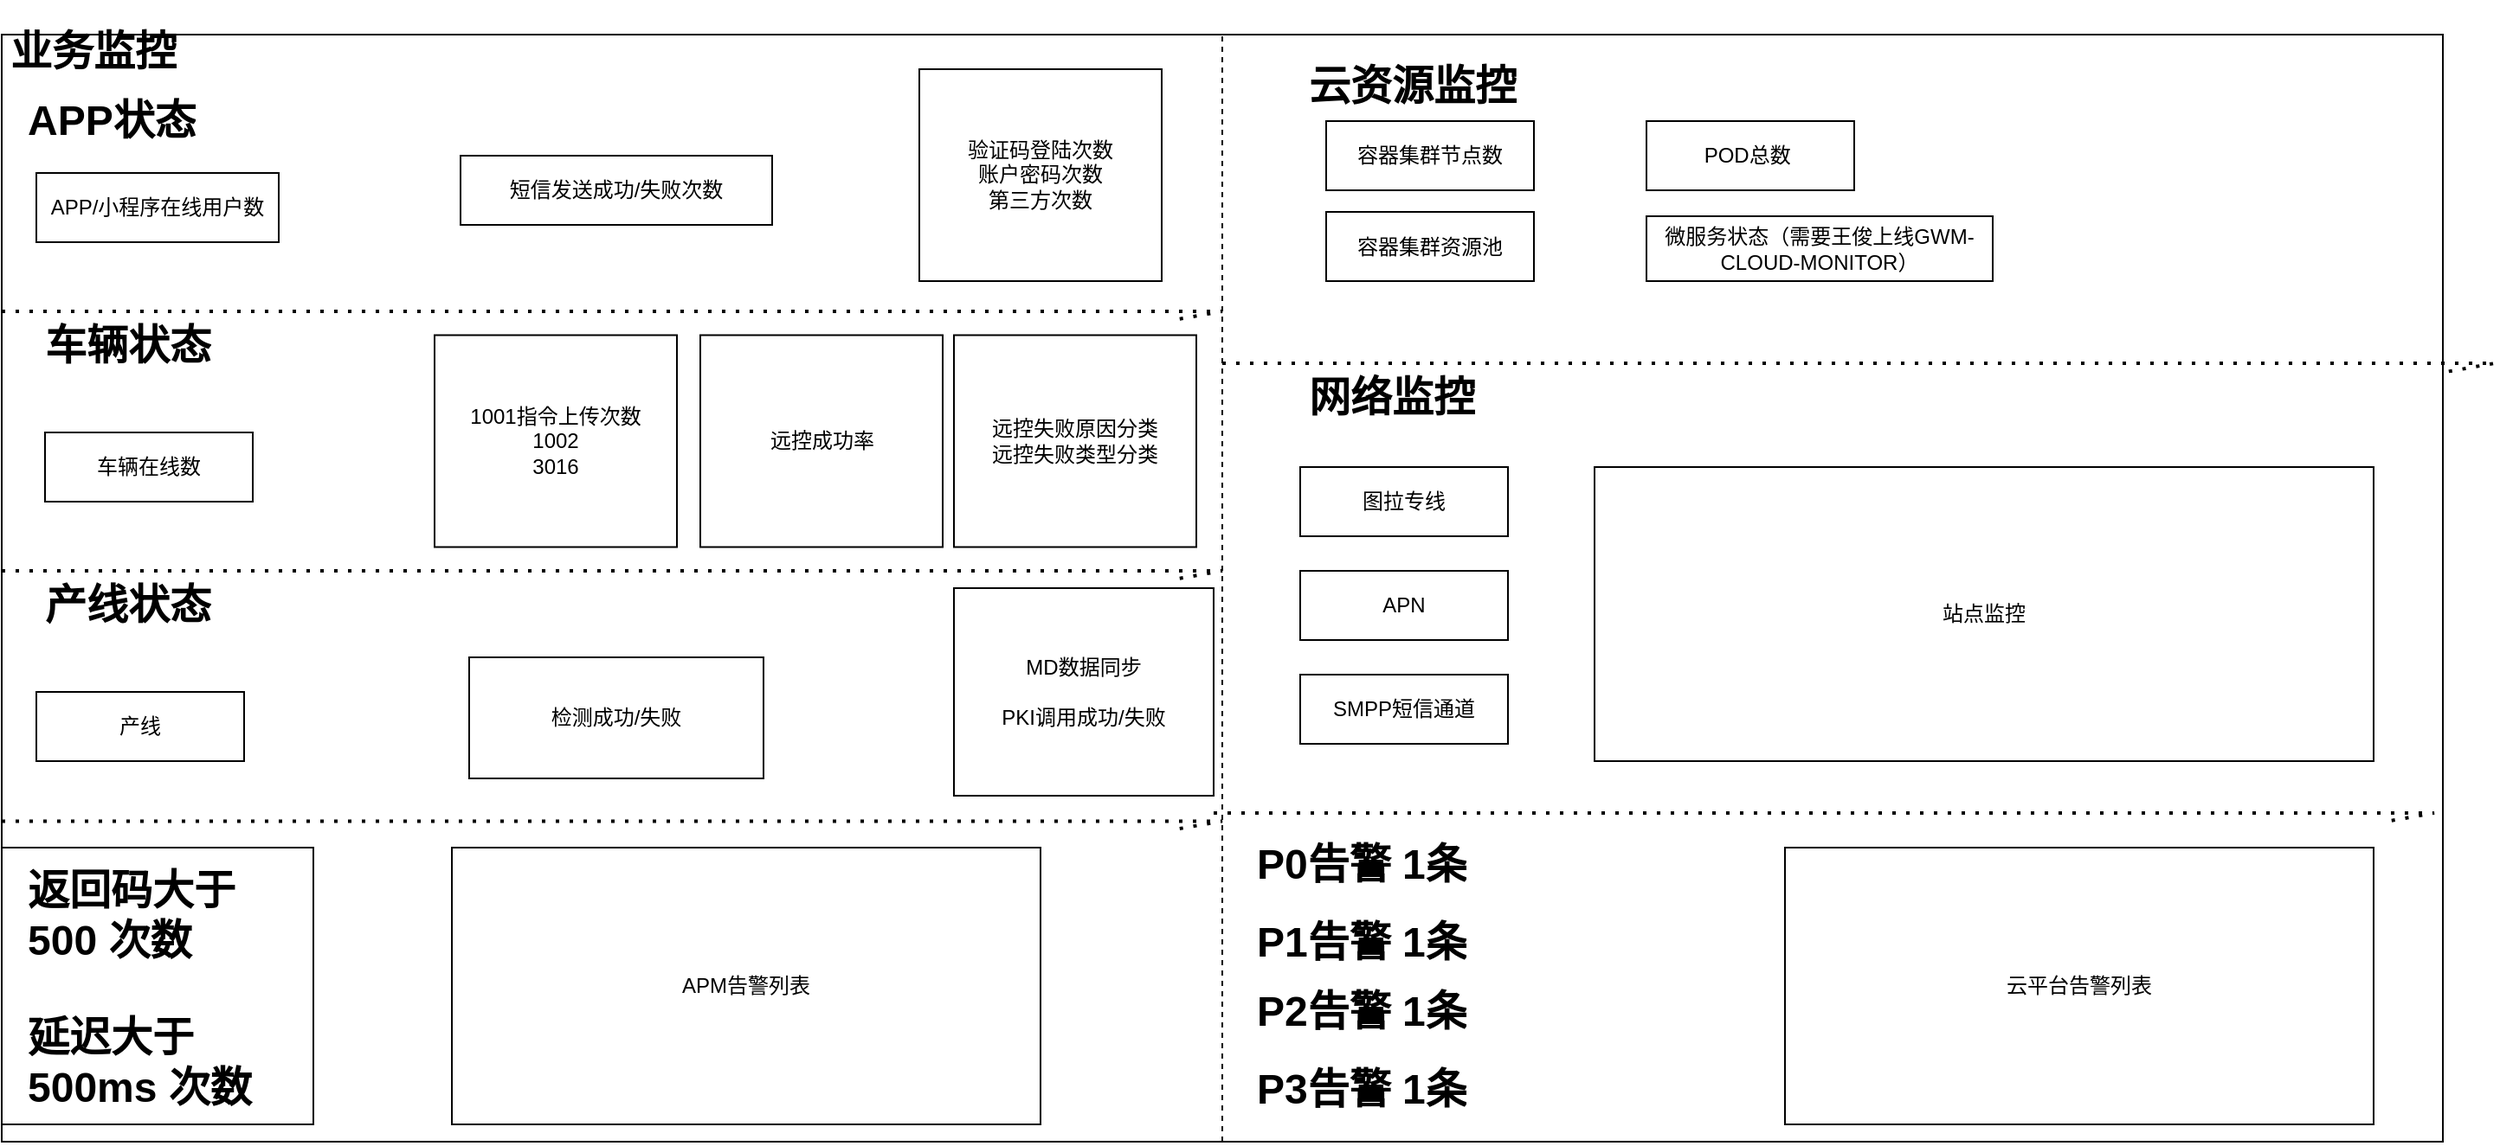 <mxfile version="24.8.3">
  <diagram name="第 1 页" id="SZ2b56z7ctwz-dfX-S5R">
    <mxGraphModel dx="1434" dy="761" grid="1" gridSize="10" guides="1" tooltips="1" connect="1" arrows="1" fold="1" page="1" pageScale="1" pageWidth="850" pageHeight="1100" math="0" shadow="0">
      <root>
        <mxCell id="0" />
        <mxCell id="1" parent="0" />
        <mxCell id="CcBjXQ_6Zi5wxkth5K2z-1" value="" style="rounded=0;whiteSpace=wrap;html=1;" vertex="1" parent="1">
          <mxGeometry x="40" y="50" width="1410" height="640" as="geometry" />
        </mxCell>
        <mxCell id="CcBjXQ_6Zi5wxkth5K2z-2" value="" style="endArrow=none;dashed=1;html=1;rounded=0;entryX=0.5;entryY=0;entryDx=0;entryDy=0;exitX=0.5;exitY=1;exitDx=0;exitDy=0;" edge="1" parent="1" source="CcBjXQ_6Zi5wxkth5K2z-1" target="CcBjXQ_6Zi5wxkth5K2z-1">
          <mxGeometry width="50" height="50" relative="1" as="geometry">
            <mxPoint x="775" y="630" as="sourcePoint" />
            <mxPoint x="750" y="340" as="targetPoint" />
          </mxGeometry>
        </mxCell>
        <mxCell id="CcBjXQ_6Zi5wxkth5K2z-3" value="&lt;h1&gt;云资源监控&lt;/h1&gt;" style="text;html=1;strokeColor=none;fillColor=none;spacing=5;spacingTop=-20;whiteSpace=wrap;overflow=hidden;rounded=0;" vertex="1" parent="1">
          <mxGeometry x="790" y="60" width="150" height="50" as="geometry" />
        </mxCell>
        <mxCell id="CcBjXQ_6Zi5wxkth5K2z-4" value="容器集群节点数" style="rounded=0;whiteSpace=wrap;html=1;" vertex="1" parent="1">
          <mxGeometry x="805" y="100" width="120" height="40" as="geometry" />
        </mxCell>
        <mxCell id="CcBjXQ_6Zi5wxkth5K2z-5" value="POD总数&lt;span style=&quot;white-space: pre&quot;&gt; &lt;/span&gt;" style="rounded=0;whiteSpace=wrap;html=1;" vertex="1" parent="1">
          <mxGeometry x="990" y="100" width="120" height="40" as="geometry" />
        </mxCell>
        <mxCell id="CcBjXQ_6Zi5wxkth5K2z-6" value="&lt;h1&gt;业务监控&lt;/h1&gt;" style="text;html=1;strokeColor=none;fillColor=none;spacing=5;spacingTop=-20;whiteSpace=wrap;overflow=hidden;rounded=0;" vertex="1" parent="1">
          <mxGeometry x="40" y="40" width="150" height="50" as="geometry" />
        </mxCell>
        <mxCell id="CcBjXQ_6Zi5wxkth5K2z-7" value="容器集群资源池" style="rounded=0;whiteSpace=wrap;html=1;" vertex="1" parent="1">
          <mxGeometry x="805" y="152.5" width="120" height="40" as="geometry" />
        </mxCell>
        <mxCell id="CcBjXQ_6Zi5wxkth5K2z-8" value="车辆在线数" style="rounded=0;whiteSpace=wrap;html=1;" vertex="1" parent="1">
          <mxGeometry x="65" y="280" width="120" height="40" as="geometry" />
        </mxCell>
        <mxCell id="CcBjXQ_6Zi5wxkth5K2z-9" value="APP/小程序在线用户数" style="rounded=0;whiteSpace=wrap;html=1;" vertex="1" parent="1">
          <mxGeometry x="60" y="130" width="140" height="40" as="geometry" />
        </mxCell>
        <mxCell id="CcBjXQ_6Zi5wxkth5K2z-10" value="产线" style="rounded=0;whiteSpace=wrap;html=1;" vertex="1" parent="1">
          <mxGeometry x="60" y="430" width="120" height="40" as="geometry" />
        </mxCell>
        <mxCell id="CcBjXQ_6Zi5wxkth5K2z-11" value="图拉专线" style="rounded=0;whiteSpace=wrap;html=1;" vertex="1" parent="1">
          <mxGeometry x="790" y="300" width="120" height="40" as="geometry" />
        </mxCell>
        <mxCell id="CcBjXQ_6Zi5wxkth5K2z-12" value="" style="endArrow=none;dashed=1;html=1;dashPattern=1 3;strokeWidth=2;rounded=0;" edge="1" parent="1" target="CcBjXQ_6Zi5wxkth5K2z-1">
          <mxGeometry width="50" height="50" relative="1" as="geometry">
            <mxPoint x="745" y="240" as="sourcePoint" />
            <mxPoint x="750" y="340" as="targetPoint" />
            <Array as="points">
              <mxPoint x="1480" y="240" />
            </Array>
          </mxGeometry>
        </mxCell>
        <mxCell id="CcBjXQ_6Zi5wxkth5K2z-13" value="&lt;h1&gt;网络监控&lt;/h1&gt;" style="text;html=1;strokeColor=none;fillColor=none;spacing=5;spacingTop=-20;whiteSpace=wrap;overflow=hidden;rounded=0;" vertex="1" parent="1">
          <mxGeometry x="790" y="240" width="150" height="50" as="geometry" />
        </mxCell>
        <mxCell id="CcBjXQ_6Zi5wxkth5K2z-14" value="APN" style="rounded=0;whiteSpace=wrap;html=1;" vertex="1" parent="1">
          <mxGeometry x="790" y="360" width="120" height="40" as="geometry" />
        </mxCell>
        <mxCell id="CcBjXQ_6Zi5wxkth5K2z-15" value="SMPP短信通道" style="rounded=0;whiteSpace=wrap;html=1;" vertex="1" parent="1">
          <mxGeometry x="790" y="420" width="120" height="40" as="geometry" />
        </mxCell>
        <mxCell id="CcBjXQ_6Zi5wxkth5K2z-16" value="站点监控" style="rounded=0;whiteSpace=wrap;html=1;" vertex="1" parent="1">
          <mxGeometry x="960" y="300" width="450" height="170" as="geometry" />
        </mxCell>
        <mxCell id="CcBjXQ_6Zi5wxkth5K2z-17" value="" style="rounded=0;whiteSpace=wrap;html=1;" vertex="1" parent="1">
          <mxGeometry x="40" y="520" width="180" height="160" as="geometry" />
        </mxCell>
        <mxCell id="CcBjXQ_6Zi5wxkth5K2z-18" value="&lt;h1&gt;返回码大于500 次数&lt;/h1&gt;" style="text;html=1;strokeColor=none;fillColor=none;spacing=5;spacingTop=-20;whiteSpace=wrap;overflow=hidden;rounded=0;" vertex="1" parent="1">
          <mxGeometry x="50" y="524.5" width="150" height="65.5" as="geometry" />
        </mxCell>
        <mxCell id="CcBjXQ_6Zi5wxkth5K2z-19" value="&lt;h1&gt;延迟大于500ms 次数&lt;/h1&gt;" style="text;html=1;strokeColor=none;fillColor=none;spacing=5;spacingTop=-20;whiteSpace=wrap;overflow=hidden;rounded=0;" vertex="1" parent="1">
          <mxGeometry x="50" y="610" width="150" height="60" as="geometry" />
        </mxCell>
        <mxCell id="CcBjXQ_6Zi5wxkth5K2z-20" value="" style="endArrow=none;dashed=1;html=1;dashPattern=1 3;strokeWidth=2;rounded=0;" edge="1" parent="1">
          <mxGeometry width="50" height="50" relative="1" as="geometry">
            <mxPoint x="40" y="360" as="sourcePoint" />
            <mxPoint x="715" y="365.306" as="targetPoint" />
            <Array as="points">
              <mxPoint x="745" y="360" />
            </Array>
          </mxGeometry>
        </mxCell>
        <mxCell id="CcBjXQ_6Zi5wxkth5K2z-21" value="&lt;h1&gt;车辆状态&lt;/h1&gt;" style="text;html=1;strokeColor=none;fillColor=none;spacing=5;spacingTop=-20;whiteSpace=wrap;overflow=hidden;rounded=0;" vertex="1" parent="1">
          <mxGeometry x="60" y="210" width="210" height="50" as="geometry" />
        </mxCell>
        <mxCell id="CcBjXQ_6Zi5wxkth5K2z-22" value="APM&lt;span style=&quot;background-color: initial;&quot;&gt;告警列表&lt;/span&gt;" style="rounded=0;whiteSpace=wrap;html=1;" vertex="1" parent="1">
          <mxGeometry x="300" y="520" width="340" height="160" as="geometry" />
        </mxCell>
        <mxCell id="CcBjXQ_6Zi5wxkth5K2z-23" value="云平台告警列表" style="rounded=0;whiteSpace=wrap;html=1;" vertex="1" parent="1">
          <mxGeometry x="1070" y="520" width="340" height="160" as="geometry" />
        </mxCell>
        <mxCell id="CcBjXQ_6Zi5wxkth5K2z-24" value="" style="endArrow=none;dashed=1;html=1;dashPattern=1 3;strokeWidth=2;rounded=0;" edge="1" parent="1">
          <mxGeometry width="50" height="50" relative="1" as="geometry">
            <mxPoint x="740" y="500" as="sourcePoint" />
            <mxPoint x="1415" y="505.306" as="targetPoint" />
            <Array as="points">
              <mxPoint x="1445" y="500" />
            </Array>
          </mxGeometry>
        </mxCell>
        <mxCell id="CcBjXQ_6Zi5wxkth5K2z-25" value="&lt;h1&gt;P0告警 1条&lt;/h1&gt;" style="text;html=1;strokeColor=none;fillColor=none;spacing=5;spacingTop=-20;whiteSpace=wrap;overflow=hidden;rounded=0;" vertex="1" parent="1">
          <mxGeometry x="760" y="510" width="290" height="40" as="geometry" />
        </mxCell>
        <mxCell id="CcBjXQ_6Zi5wxkth5K2z-26" value="&lt;h1&gt;P1告警 1条&lt;/h1&gt;" style="text;html=1;strokeColor=none;fillColor=none;spacing=5;spacingTop=-20;whiteSpace=wrap;overflow=hidden;rounded=0;" vertex="1" parent="1">
          <mxGeometry x="760" y="555" width="290" height="40" as="geometry" />
        </mxCell>
        <mxCell id="CcBjXQ_6Zi5wxkth5K2z-27" value="&lt;h1&gt;P2告警 1条&lt;/h1&gt;" style="text;html=1;strokeColor=none;fillColor=none;spacing=5;spacingTop=-20;whiteSpace=wrap;overflow=hidden;rounded=0;" vertex="1" parent="1">
          <mxGeometry x="760" y="595" width="290" height="40" as="geometry" />
        </mxCell>
        <mxCell id="CcBjXQ_6Zi5wxkth5K2z-28" value="&lt;h1&gt;P3告警 1条&lt;/h1&gt;" style="text;html=1;strokeColor=none;fillColor=none;spacing=5;spacingTop=-20;whiteSpace=wrap;overflow=hidden;rounded=0;" vertex="1" parent="1">
          <mxGeometry x="760" y="640" width="290" height="40" as="geometry" />
        </mxCell>
        <mxCell id="CcBjXQ_6Zi5wxkth5K2z-29" value="&lt;h1&gt;&lt;br&gt;&lt;/h1&gt;" style="text;html=1;strokeColor=none;fillColor=none;spacing=5;spacingTop=-20;whiteSpace=wrap;overflow=hidden;rounded=0;" vertex="1" parent="1">
          <mxGeometry x="530" y="70" width="200" height="190" as="geometry" />
        </mxCell>
        <mxCell id="CcBjXQ_6Zi5wxkth5K2z-30" value="1001指令上传次数&lt;br&gt;1002&lt;br&gt;3016" style="rounded=0;whiteSpace=wrap;html=1;" vertex="1" parent="1">
          <mxGeometry x="290" y="223.75" width="140" height="122.5" as="geometry" />
        </mxCell>
        <mxCell id="CcBjXQ_6Zi5wxkth5K2z-31" value="验证码登陆次数&lt;br&gt;账户密码次数&lt;br&gt;第三方次数" style="rounded=0;whiteSpace=wrap;html=1;" vertex="1" parent="1">
          <mxGeometry x="570" y="70" width="140" height="122.5" as="geometry" />
        </mxCell>
        <mxCell id="CcBjXQ_6Zi5wxkth5K2z-32" value="远控成功率" style="rounded=0;whiteSpace=wrap;html=1;" vertex="1" parent="1">
          <mxGeometry x="443.5" y="223.75" width="140" height="122.5" as="geometry" />
        </mxCell>
        <mxCell id="CcBjXQ_6Zi5wxkth5K2z-33" value="远控失败原因分类&lt;br&gt;远控失败类型分类" style="rounded=0;whiteSpace=wrap;html=1;" vertex="1" parent="1">
          <mxGeometry x="590" y="223.75" width="140" height="122.5" as="geometry" />
        </mxCell>
        <mxCell id="CcBjXQ_6Zi5wxkth5K2z-34" value="" style="endArrow=none;dashed=1;html=1;dashPattern=1 3;strokeWidth=2;rounded=0;" edge="1" parent="1">
          <mxGeometry width="50" height="50" relative="1" as="geometry">
            <mxPoint x="40" y="210" as="sourcePoint" />
            <mxPoint x="715" y="215.306" as="targetPoint" />
            <Array as="points">
              <mxPoint x="745" y="210" />
            </Array>
          </mxGeometry>
        </mxCell>
        <mxCell id="CcBjXQ_6Zi5wxkth5K2z-35" value="微服务状态（需要王俊上线GWM-CLOUD-MONITOR）" style="rounded=0;whiteSpace=wrap;html=1;" vertex="1" parent="1">
          <mxGeometry x="990" y="155" width="200" height="37.5" as="geometry" />
        </mxCell>
        <mxCell id="CcBjXQ_6Zi5wxkth5K2z-36" value="MD数据同步&lt;br&gt;&lt;br&gt;PKI调用成功/失败" style="rounded=0;whiteSpace=wrap;html=1;" vertex="1" parent="1">
          <mxGeometry x="590" y="370" width="150" height="120" as="geometry" />
        </mxCell>
        <mxCell id="CcBjXQ_6Zi5wxkth5K2z-37" value="检测成功/失败" style="rounded=0;whiteSpace=wrap;html=1;" vertex="1" parent="1">
          <mxGeometry x="310" y="410" width="170" height="70" as="geometry" />
        </mxCell>
        <mxCell id="CcBjXQ_6Zi5wxkth5K2z-38" value="" style="endArrow=none;dashed=1;html=1;dashPattern=1 3;strokeWidth=2;rounded=0;" edge="1" parent="1">
          <mxGeometry width="50" height="50" relative="1" as="geometry">
            <mxPoint x="40" y="504.69" as="sourcePoint" />
            <mxPoint x="715.0" y="509.996" as="targetPoint" />
            <Array as="points">
              <mxPoint x="745" y="504.69" />
            </Array>
          </mxGeometry>
        </mxCell>
        <mxCell id="CcBjXQ_6Zi5wxkth5K2z-39" value="短信发送成功/失败次数" style="rounded=0;whiteSpace=wrap;html=1;" vertex="1" parent="1">
          <mxGeometry x="305" y="120" width="180" height="40" as="geometry" />
        </mxCell>
        <mxCell id="CcBjXQ_6Zi5wxkth5K2z-40" value="&lt;h1&gt;APP状态&lt;/h1&gt;" style="text;html=1;strokeColor=none;fillColor=none;spacing=5;spacingTop=-20;whiteSpace=wrap;overflow=hidden;rounded=0;" vertex="1" parent="1">
          <mxGeometry x="50" y="80" width="150" height="50" as="geometry" />
        </mxCell>
        <mxCell id="CcBjXQ_6Zi5wxkth5K2z-41" value="&lt;h1&gt;产线状态&lt;/h1&gt;" style="text;html=1;strokeColor=none;fillColor=none;spacing=5;spacingTop=-20;whiteSpace=wrap;overflow=hidden;rounded=0;" vertex="1" parent="1">
          <mxGeometry x="60" y="360" width="210" height="50" as="geometry" />
        </mxCell>
      </root>
    </mxGraphModel>
  </diagram>
</mxfile>
